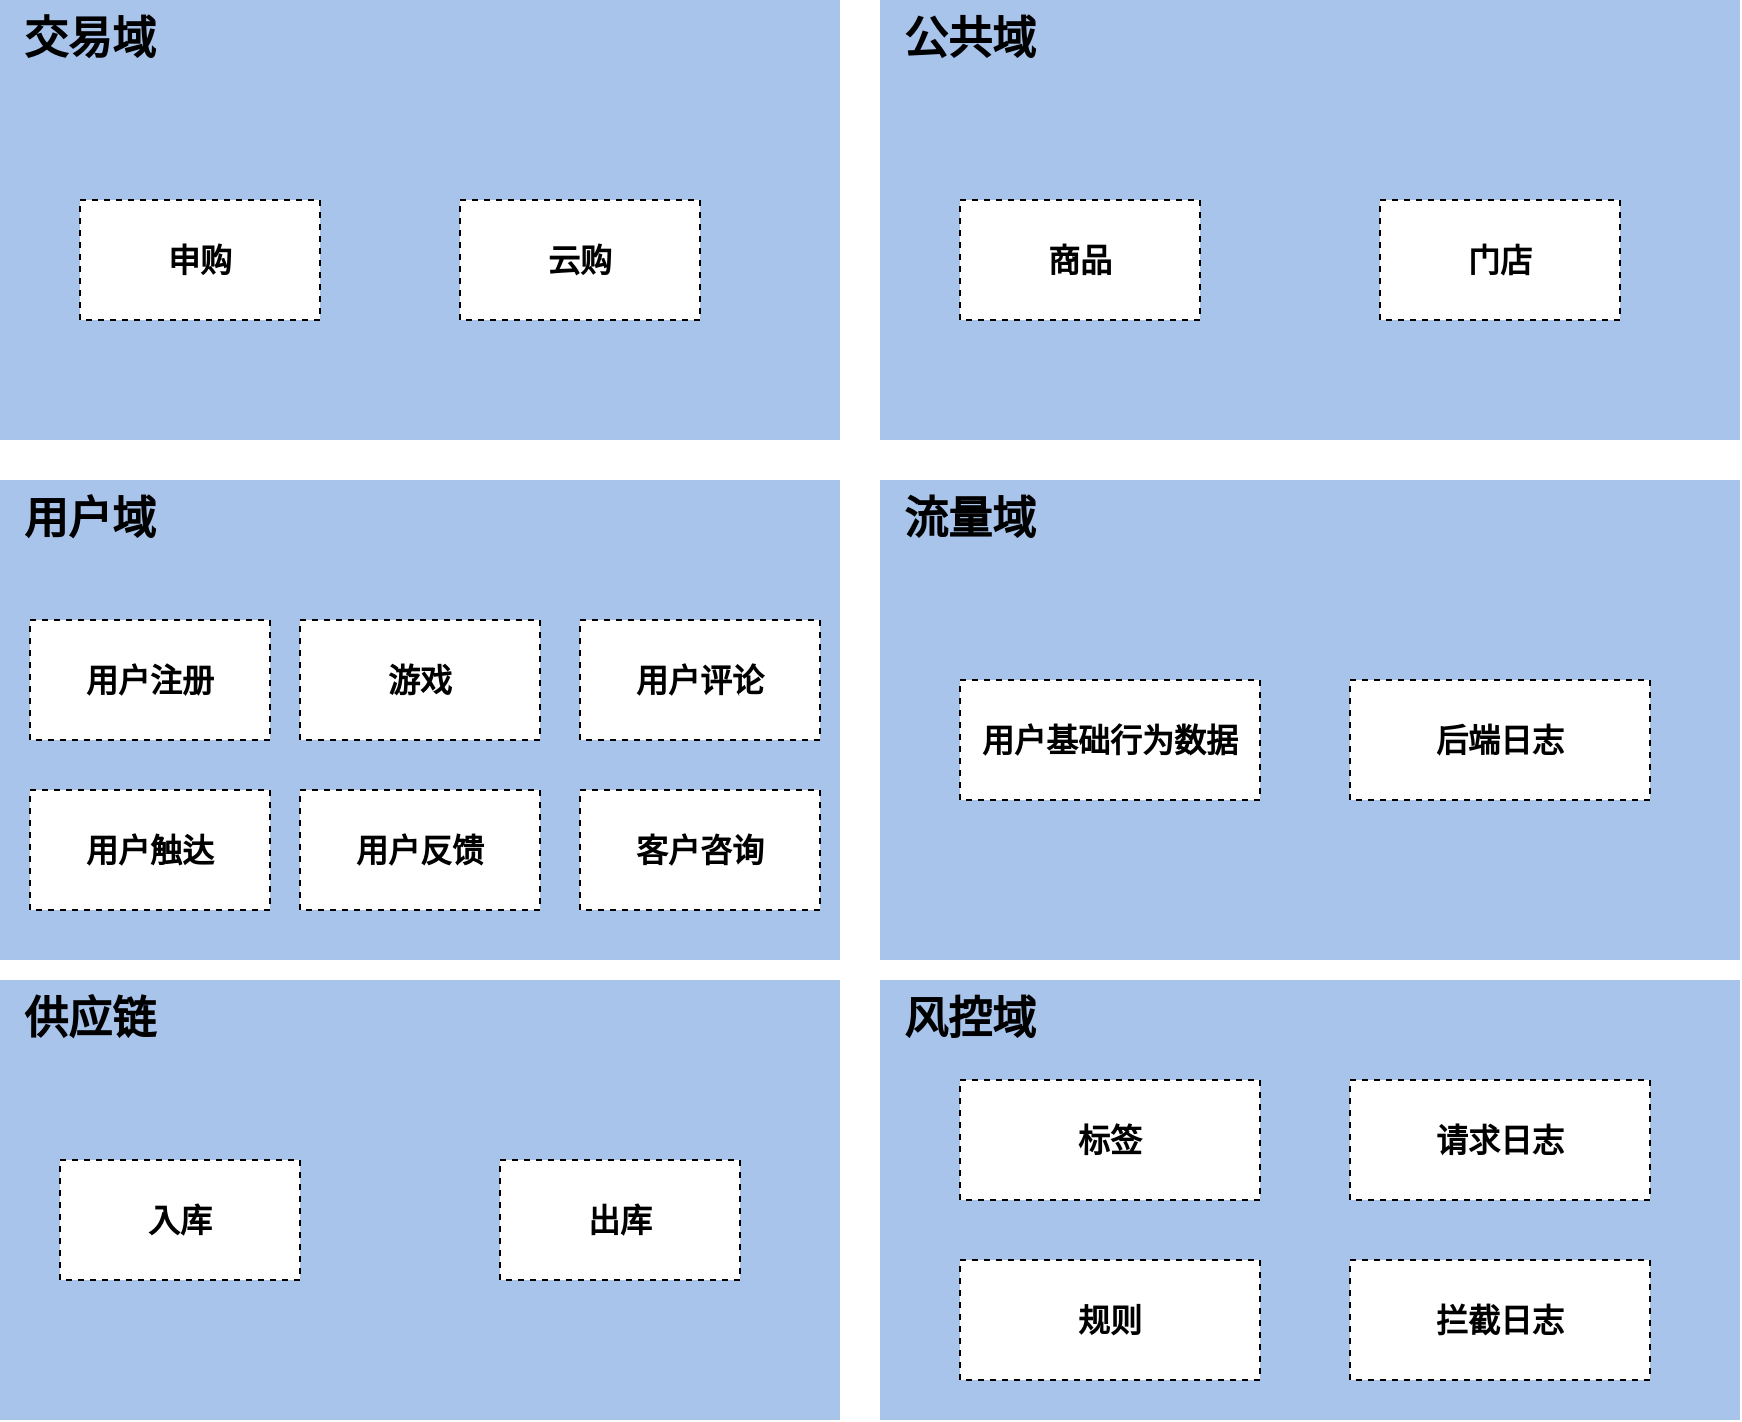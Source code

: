 <mxfile version="21.0.2" type="github">
  <diagram name="第 1 页" id="Oym6-fGzjdntw0d3xKLU">
    <mxGraphModel dx="797" dy="411" grid="1" gridSize="10" guides="1" tooltips="1" connect="1" arrows="1" fold="1" page="1" pageScale="1" pageWidth="827" pageHeight="1169" math="0" shadow="0">
      <root>
        <mxCell id="0" />
        <mxCell id="1" parent="0" />
        <mxCell id="R6NKrEQnGsE-9a5KGaIi-1" value="" style="rounded=1;whiteSpace=wrap;html=1;arcSize=0;fontStyle=1;strokeColor=none;fillColor=#A9C4EB;fontFamily=微软雅黑;" parent="1" diagramCategory="general" diagramName="RoundedRectangle" vertex="1">
          <mxGeometry x="20" y="130" width="420" height="220" as="geometry" />
        </mxCell>
        <mxCell id="R6NKrEQnGsE-9a5KGaIi-2" value="" style="rounded=1;whiteSpace=wrap;html=1;arcSize=0;fontStyle=1;strokeColor=none;fillColor=#A9C4EB;fontFamily=微软雅黑;" parent="1" diagramCategory="general" diagramName="RoundedRectangle" vertex="1">
          <mxGeometry x="20" y="370" width="420" height="240" as="geometry" />
        </mxCell>
        <mxCell id="R6NKrEQnGsE-9a5KGaIi-3" value="" style="rounded=1;whiteSpace=wrap;html=1;arcSize=0;fontStyle=1;strokeColor=none;fillColor=#A9C4EB;fontFamily=微软雅黑;" parent="1" diagramCategory="general" diagramName="RoundedRectangle" vertex="1">
          <mxGeometry x="460" y="130" width="430" height="220" as="geometry" />
        </mxCell>
        <mxCell id="R6NKrEQnGsE-9a5KGaIi-4" value="" style="rounded=1;whiteSpace=wrap;html=1;arcSize=0;fontStyle=1;strokeColor=none;fillColor=#A9C4EB;fontFamily=微软雅黑;" parent="1" diagramCategory="general" diagramName="RoundedRectangle" vertex="1">
          <mxGeometry x="460" y="370" width="430" height="240" as="geometry" />
        </mxCell>
        <mxCell id="R6NKrEQnGsE-9a5KGaIi-5" value="流量域" style="text;html=1;strokeColor=none;fillColor=none;align=center;verticalAlign=middle;whiteSpace=wrap;rounded=0;fontSize=22;fontStyle=1;fontFamily=微软雅黑;" parent="1" diagramCategory="general" diagramName="text" vertex="1">
          <mxGeometry x="470" y="380" width="70" height="20" as="geometry" />
        </mxCell>
        <mxCell id="R6NKrEQnGsE-9a5KGaIi-6" value="公共域" style="text;html=1;strokeColor=none;fillColor=none;align=center;verticalAlign=middle;whiteSpace=wrap;rounded=0;fontSize=22;fontStyle=1;fontFamily=微软雅黑;" parent="1" diagramCategory="general" diagramName="text" vertex="1">
          <mxGeometry x="470" y="140" width="70" height="20" as="geometry" />
        </mxCell>
        <mxCell id="R6NKrEQnGsE-9a5KGaIi-7" value="交易域" style="text;html=1;strokeColor=none;fillColor=none;align=center;verticalAlign=middle;whiteSpace=wrap;rounded=0;fontSize=22;fontStyle=1;fontFamily=微软雅黑;" parent="1" diagramCategory="general" diagramName="text" vertex="1">
          <mxGeometry x="30" y="140" width="70" height="20" as="geometry" />
        </mxCell>
        <mxCell id="R6NKrEQnGsE-9a5KGaIi-8" value="用户域" style="text;html=1;strokeColor=none;fillColor=none;align=center;verticalAlign=middle;whiteSpace=wrap;rounded=0;fontSize=22;fontStyle=1;fontFamily=微软雅黑;" parent="1" diagramCategory="general" diagramName="text" vertex="1">
          <mxGeometry x="30" y="380" width="70" height="20" as="geometry" />
        </mxCell>
        <mxCell id="R6NKrEQnGsE-9a5KGaIi-9" value="申购" style="rounded=0;whiteSpace=wrap;html=1;fontStyle=1;dashed=1;fontSize=16;fontFamily=微软雅黑;" parent="1" diagramCategory="general" diagramName="Rectangle" vertex="1">
          <mxGeometry x="60" y="230" width="120" height="60" as="geometry" />
        </mxCell>
        <mxCell id="R6NKrEQnGsE-9a5KGaIi-10" value="云购" style="rounded=0;whiteSpace=wrap;html=1;fontStyle=1;dashed=1;fontSize=16;fontFamily=微软雅黑;" parent="1" diagramCategory="general" diagramName="Rectangle" vertex="1">
          <mxGeometry x="250" y="230" width="120" height="60" as="geometry" />
        </mxCell>
        <mxCell id="R6NKrEQnGsE-9a5KGaIi-11" value="用户注册" style="rounded=0;whiteSpace=wrap;html=1;fontStyle=1;dashed=1;fontSize=16;fontFamily=微软雅黑;" parent="1" diagramCategory="general" diagramName="Rectangle" vertex="1">
          <mxGeometry x="35" y="440" width="120" height="60" as="geometry" />
        </mxCell>
        <mxCell id="R6NKrEQnGsE-9a5KGaIi-12" value="商品" style="rounded=0;whiteSpace=wrap;html=1;fontStyle=1;dashed=1;fontSize=16;fontFamily=微软雅黑;" parent="1" diagramCategory="general" diagramName="Rectangle" vertex="1">
          <mxGeometry x="500" y="230" width="120" height="60" as="geometry" />
        </mxCell>
        <mxCell id="R6NKrEQnGsE-9a5KGaIi-13" value="门店" style="rounded=0;whiteSpace=wrap;html=1;fontStyle=1;dashed=1;fontSize=16;fontFamily=微软雅黑;" parent="1" diagramCategory="general" diagramName="Rectangle" vertex="1">
          <mxGeometry x="710" y="230" width="120" height="60" as="geometry" />
        </mxCell>
        <mxCell id="R6NKrEQnGsE-9a5KGaIi-14" value="游戏" style="rounded=0;whiteSpace=wrap;html=1;fontStyle=1;dashed=1;fontSize=16;fontFamily=微软雅黑;" parent="1" diagramCategory="general" diagramName="Rectangle" vertex="1">
          <mxGeometry x="170" y="440" width="120" height="60" as="geometry" />
        </mxCell>
        <mxCell id="R6NKrEQnGsE-9a5KGaIi-15" value="用户评论" style="rounded=0;whiteSpace=wrap;html=1;fontStyle=1;dashed=1;fontSize=16;fontFamily=微软雅黑;" parent="1" diagramCategory="general" diagramName="Rectangle" vertex="1">
          <mxGeometry x="310" y="440" width="120" height="60" as="geometry" />
        </mxCell>
        <mxCell id="R6NKrEQnGsE-9a5KGaIi-16" value="用户触达" style="rounded=0;whiteSpace=wrap;html=1;fontStyle=1;dashed=1;fontSize=16;fontFamily=微软雅黑;" parent="1" diagramCategory="general" diagramName="Rectangle" vertex="1">
          <mxGeometry x="35" y="525" width="120" height="60" as="geometry" />
        </mxCell>
        <mxCell id="R6NKrEQnGsE-9a5KGaIi-17" value="用户反馈" style="rounded=0;whiteSpace=wrap;html=1;fontStyle=1;dashed=1;fontSize=16;fontFamily=微软雅黑;" parent="1" diagramCategory="general" diagramName="Rectangle" vertex="1">
          <mxGeometry x="170" y="525" width="120" height="60" as="geometry" />
        </mxCell>
        <mxCell id="R6NKrEQnGsE-9a5KGaIi-18" value="客户咨询" style="rounded=0;whiteSpace=wrap;html=1;fontStyle=1;dashed=1;fontSize=16;fontFamily=微软雅黑;" parent="1" diagramCategory="general" diagramName="Rectangle" vertex="1">
          <mxGeometry x="310" y="525" width="120" height="60" as="geometry" />
        </mxCell>
        <mxCell id="R6NKrEQnGsE-9a5KGaIi-19" value="用户基础行为数据" style="rounded=0;whiteSpace=wrap;html=1;fontStyle=1;dashed=1;fontSize=16;fontFamily=微软雅黑;" parent="1" diagramCategory="general" diagramName="Rectangle" vertex="1">
          <mxGeometry x="500" y="470" width="150" height="60" as="geometry" />
        </mxCell>
        <mxCell id="R6NKrEQnGsE-9a5KGaIi-20" value="后端日志" style="rounded=0;whiteSpace=wrap;html=1;fontStyle=1;dashed=1;fontSize=16;fontFamily=微软雅黑;" parent="1" diagramCategory="general" diagramName="Rectangle" vertex="1">
          <mxGeometry x="695" y="470" width="150" height="60" as="geometry" />
        </mxCell>
        <mxCell id="R6NKrEQnGsE-9a5KGaIi-21" value="" style="rounded=1;whiteSpace=wrap;html=1;arcSize=0;fontStyle=1;strokeColor=none;fillColor=#A9C4EB;fontFamily=微软雅黑;" parent="1" diagramCategory="general" diagramName="RoundedRectangle" vertex="1">
          <mxGeometry x="20" y="620" width="420" height="220" as="geometry" />
        </mxCell>
        <mxCell id="R6NKrEQnGsE-9a5KGaIi-22" value="供应链" style="text;html=1;strokeColor=none;fillColor=none;align=center;verticalAlign=middle;whiteSpace=wrap;rounded=0;fontSize=22;fontStyle=1;fontFamily=微软雅黑;" parent="1" diagramCategory="general" diagramName="text" vertex="1">
          <mxGeometry x="30" y="630" width="70" height="20" as="geometry" />
        </mxCell>
        <mxCell id="R6NKrEQnGsE-9a5KGaIi-23" value="入库" style="rounded=0;whiteSpace=wrap;html=1;fontStyle=1;dashed=1;fontSize=16;fontFamily=微软雅黑;" parent="1" diagramCategory="general" diagramName="Rectangle" vertex="1">
          <mxGeometry x="50" y="710" width="120" height="60" as="geometry" />
        </mxCell>
        <mxCell id="R6NKrEQnGsE-9a5KGaIi-24" value="出库" style="rounded=0;whiteSpace=wrap;html=1;fontStyle=1;dashed=1;fontSize=16;fontFamily=微软雅黑;" parent="1" diagramCategory="general" diagramName="Rectangle" vertex="1">
          <mxGeometry x="270" y="710" width="120" height="60" as="geometry" />
        </mxCell>
        <mxCell id="R6NKrEQnGsE-9a5KGaIi-25" value="" style="rounded=1;whiteSpace=wrap;html=1;arcSize=0;fontStyle=1;strokeColor=none;fillColor=#A9C4EB;fontFamily=微软雅黑;" parent="1" diagramCategory="general" diagramName="RoundedRectangle" vertex="1">
          <mxGeometry x="460" y="620" width="430" height="220" as="geometry" />
        </mxCell>
        <mxCell id="R6NKrEQnGsE-9a5KGaIi-26" value="风控域" style="text;html=1;strokeColor=none;fillColor=none;align=center;verticalAlign=middle;whiteSpace=wrap;rounded=0;fontSize=22;fontStyle=1;fontFamily=微软雅黑;" parent="1" diagramCategory="general" diagramName="text" vertex="1">
          <mxGeometry x="470" y="630" width="70" height="20" as="geometry" />
        </mxCell>
        <mxCell id="R6NKrEQnGsE-9a5KGaIi-27" value="标签" style="rounded=0;whiteSpace=wrap;html=1;fontStyle=1;dashed=1;fontSize=16;fontFamily=微软雅黑;" parent="1" diagramCategory="general" diagramName="Rectangle" vertex="1">
          <mxGeometry x="500" y="670" width="150" height="60" as="geometry" />
        </mxCell>
        <mxCell id="R6NKrEQnGsE-9a5KGaIi-28" value="拦截日志" style="rounded=0;whiteSpace=wrap;html=1;fontStyle=1;dashed=1;fontSize=16;fontFamily=微软雅黑;" parent="1" diagramCategory="general" diagramName="Rectangle" vertex="1">
          <mxGeometry x="695" y="760" width="150" height="60" as="geometry" />
        </mxCell>
        <mxCell id="R6NKrEQnGsE-9a5KGaIi-29" value="规则" style="rounded=0;whiteSpace=wrap;html=1;fontStyle=1;dashed=1;fontSize=16;fontFamily=微软雅黑;" parent="1" diagramCategory="general" diagramName="Rectangle" vertex="1">
          <mxGeometry x="500" y="760" width="150" height="60" as="geometry" />
        </mxCell>
        <mxCell id="R6NKrEQnGsE-9a5KGaIi-30" value="请求日志" style="rounded=0;whiteSpace=wrap;html=1;fontStyle=1;dashed=1;fontSize=16;fontFamily=微软雅黑;" parent="1" diagramCategory="general" diagramName="Rectangle" vertex="1">
          <mxGeometry x="695" y="670" width="150" height="60" as="geometry" />
        </mxCell>
      </root>
    </mxGraphModel>
  </diagram>
</mxfile>
